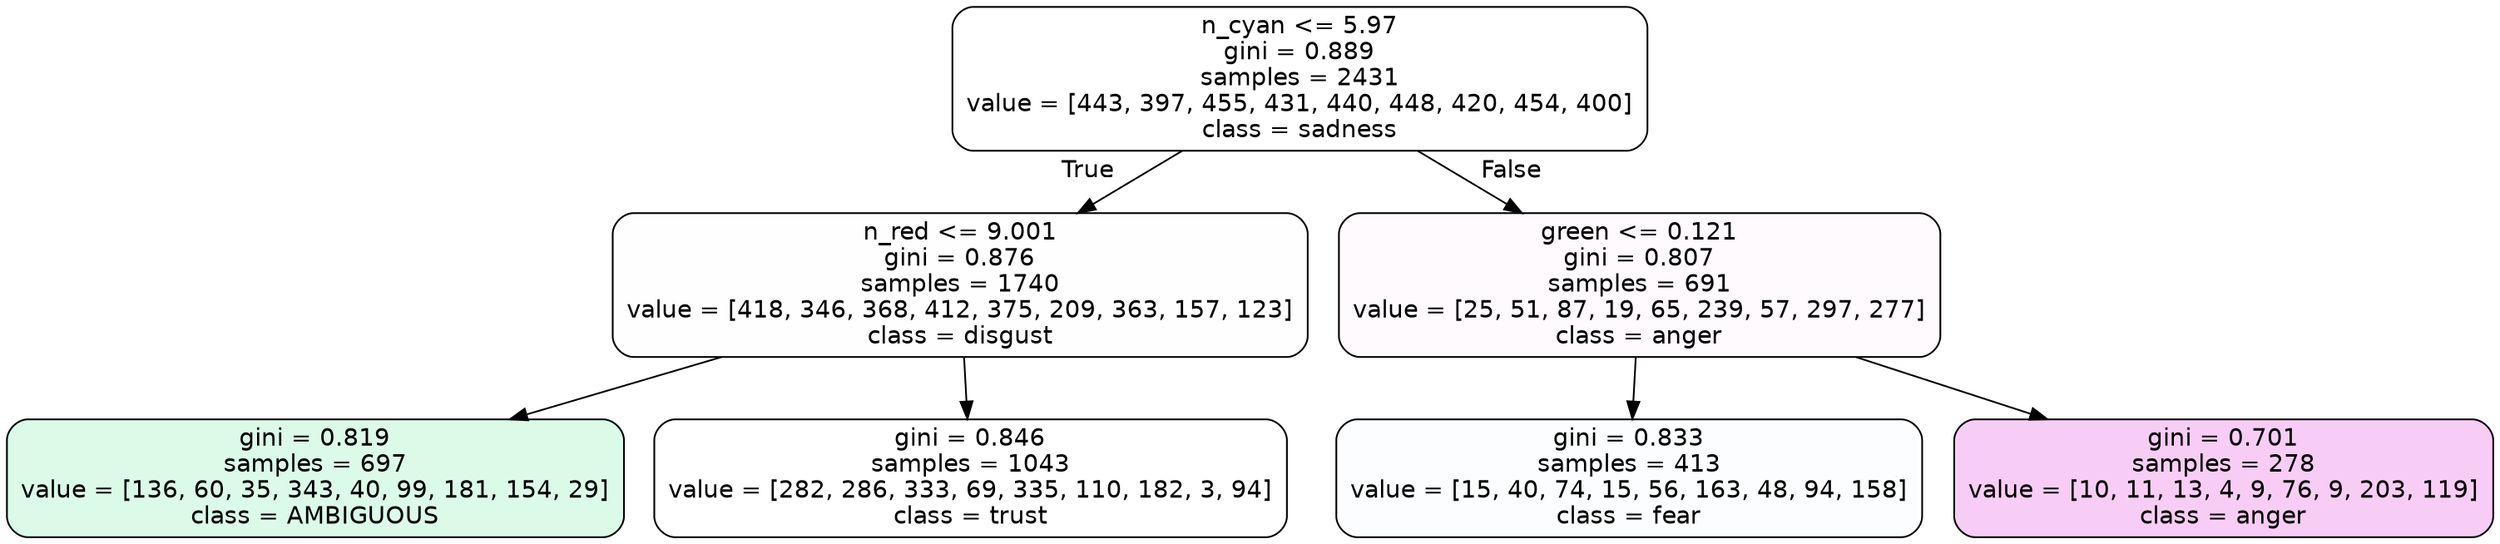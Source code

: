 digraph Tree {
node [shape=box, style="filled, rounded", color="black", fontname=helvetica] ;
edge [fontname=helvetica] ;
0 [label="n_cyan <= 5.97\ngini = 0.889\nsamples = 2431\nvalue = [443, 397, 455, 431, 440, 448, 420, 454, 400]\nclass = sadness", fillcolor="#64e53900"] ;
1 [label="n_red <= 9.001\ngini = 0.876\nsamples = 1740\nvalue = [418, 346, 368, 412, 375, 209, 363, 157, 123]\nclass = disgust", fillcolor="#e5813901"] ;
0 -> 1 [labeldistance=2.5, labelangle=45, headlabel="True"] ;
2 [label="gini = 0.819\nsamples = 697\nvalue = [136, 60, 35, 343, 40, 99, 181, 154, 29]\nclass = AMBIGUOUS", fillcolor="#39e5812e"] ;
1 -> 2 ;
3 [label="gini = 0.846\nsamples = 1043\nvalue = [282, 286, 333, 69, 335, 110, 182, 3, 94]\nclass = trust", fillcolor="#39d7e500"] ;
1 -> 3 ;
4 [label="green <= 0.121\ngini = 0.807\nsamples = 691\nvalue = [25, 51, 87, 19, 65, 239, 57, 297, 277]\nclass = anger", fillcolor="#e539d706"] ;
0 -> 4 [labeldistance=2.5, labelangle=-45, headlabel="False"] ;
5 [label="gini = 0.833\nsamples = 413\nvalue = [15, 40, 74, 15, 56, 163, 48, 94, 158]\nclass = fear", fillcolor="#3964e503"] ;
4 -> 5 ;
6 [label="gini = 0.701\nsamples = 278\nvalue = [10, 11, 13, 4, 9, 76, 9, 203, 119]\nclass = anger", fillcolor="#e539d740"] ;
4 -> 6 ;
}